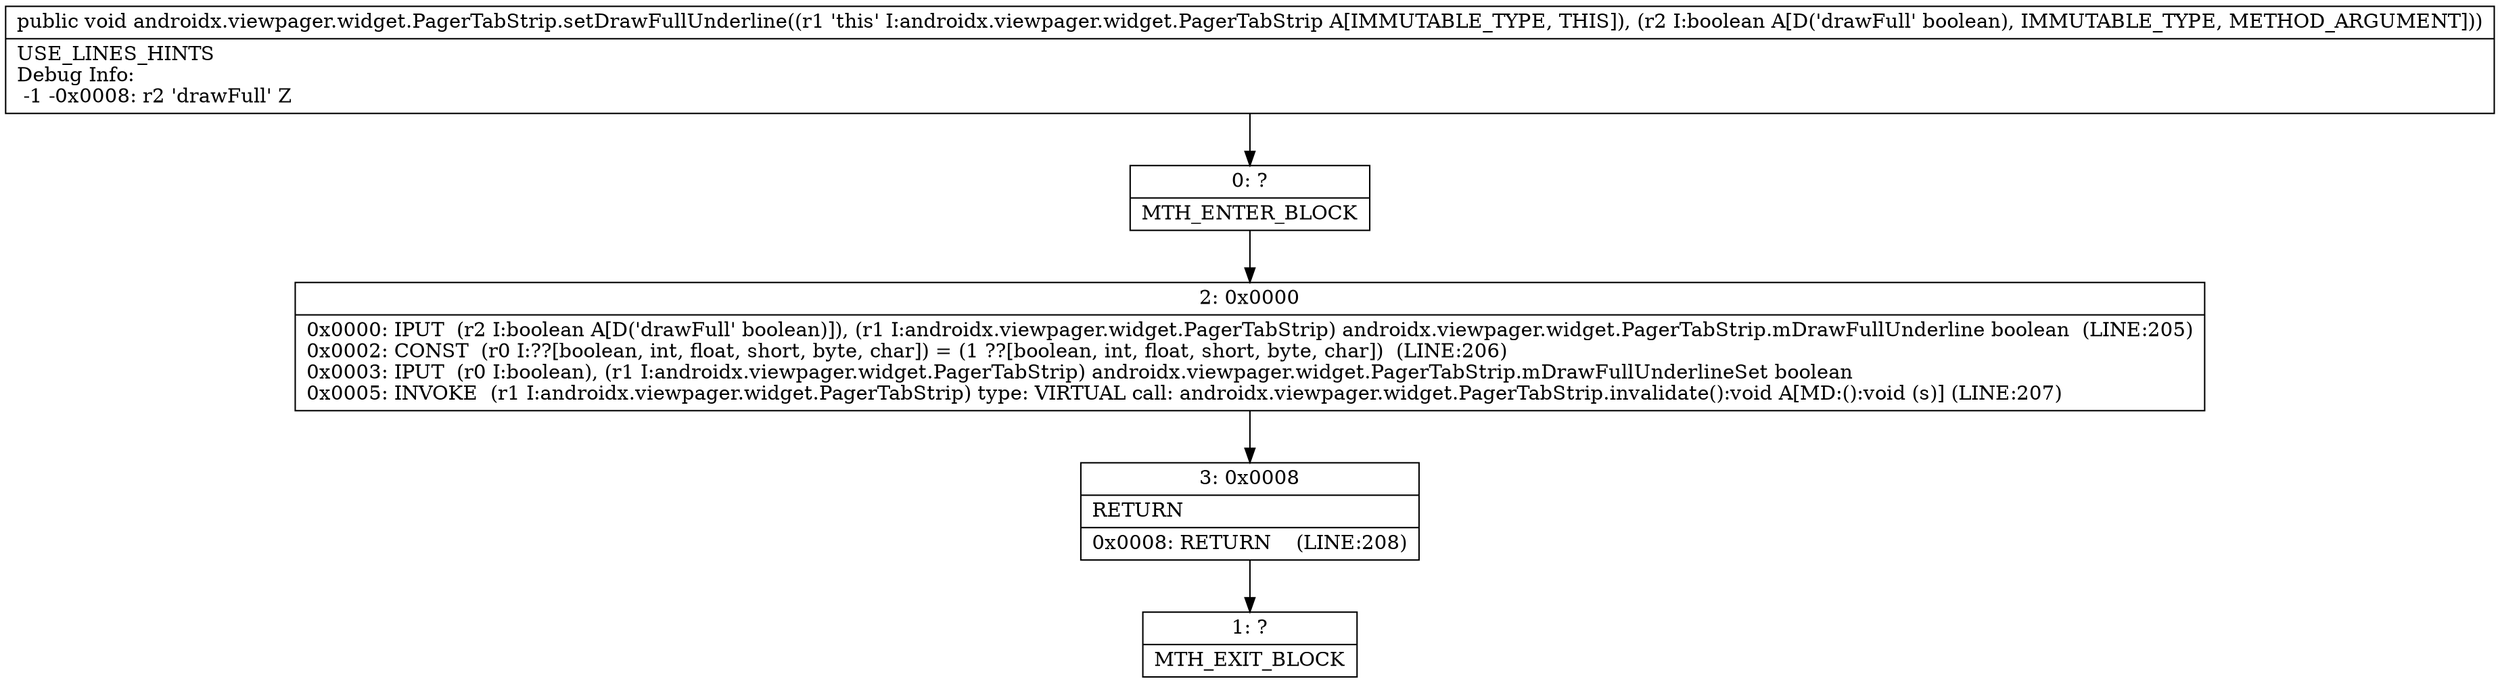 digraph "CFG forandroidx.viewpager.widget.PagerTabStrip.setDrawFullUnderline(Z)V" {
Node_0 [shape=record,label="{0\:\ ?|MTH_ENTER_BLOCK\l}"];
Node_2 [shape=record,label="{2\:\ 0x0000|0x0000: IPUT  (r2 I:boolean A[D('drawFull' boolean)]), (r1 I:androidx.viewpager.widget.PagerTabStrip) androidx.viewpager.widget.PagerTabStrip.mDrawFullUnderline boolean  (LINE:205)\l0x0002: CONST  (r0 I:??[boolean, int, float, short, byte, char]) = (1 ??[boolean, int, float, short, byte, char])  (LINE:206)\l0x0003: IPUT  (r0 I:boolean), (r1 I:androidx.viewpager.widget.PagerTabStrip) androidx.viewpager.widget.PagerTabStrip.mDrawFullUnderlineSet boolean \l0x0005: INVOKE  (r1 I:androidx.viewpager.widget.PagerTabStrip) type: VIRTUAL call: androidx.viewpager.widget.PagerTabStrip.invalidate():void A[MD:():void (s)] (LINE:207)\l}"];
Node_3 [shape=record,label="{3\:\ 0x0008|RETURN\l|0x0008: RETURN    (LINE:208)\l}"];
Node_1 [shape=record,label="{1\:\ ?|MTH_EXIT_BLOCK\l}"];
MethodNode[shape=record,label="{public void androidx.viewpager.widget.PagerTabStrip.setDrawFullUnderline((r1 'this' I:androidx.viewpager.widget.PagerTabStrip A[IMMUTABLE_TYPE, THIS]), (r2 I:boolean A[D('drawFull' boolean), IMMUTABLE_TYPE, METHOD_ARGUMENT]))  | USE_LINES_HINTS\lDebug Info:\l  \-1 \-0x0008: r2 'drawFull' Z\l}"];
MethodNode -> Node_0;Node_0 -> Node_2;
Node_2 -> Node_3;
Node_3 -> Node_1;
}

